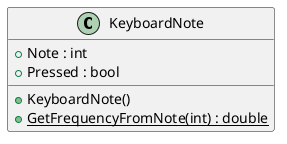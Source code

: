 @startuml
class KeyboardNote {
    + Note : int
    + Pressed : bool
    + KeyboardNote()
    + {static} GetFrequencyFromNote(int) : double
}
@enduml
